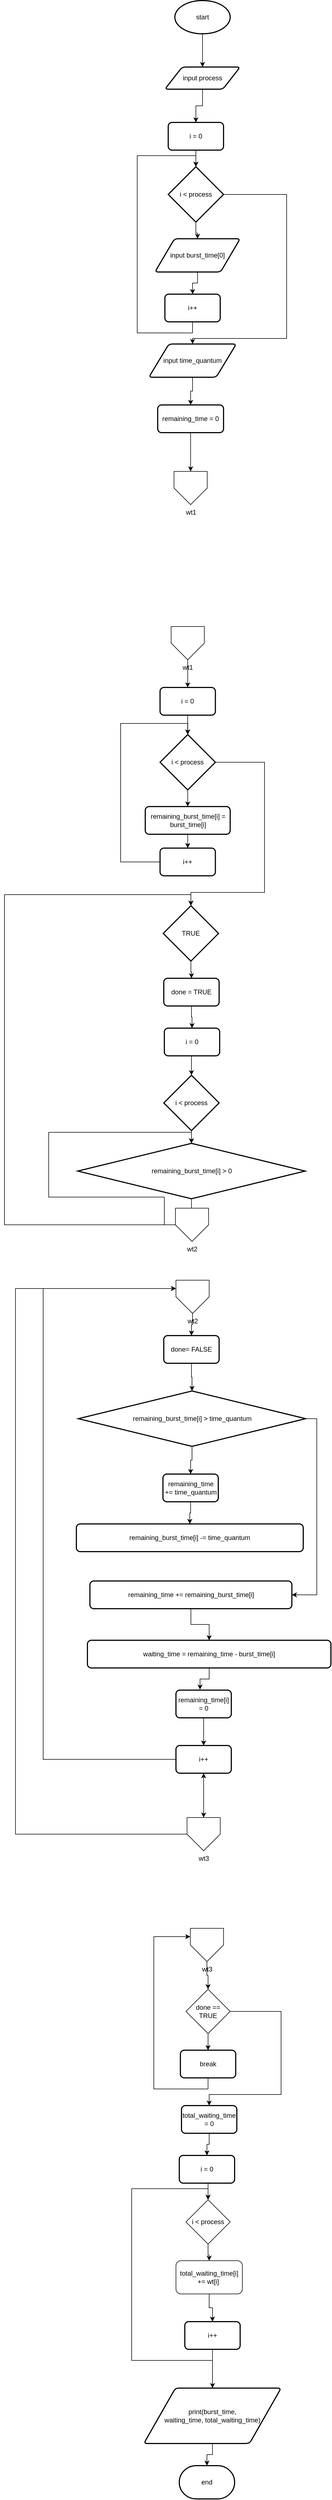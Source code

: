 <mxfile version="14.5.1" type="device"><diagram id="0vxmlomds78muQNmwYph" name="Page-1"><mxGraphModel dx="1002" dy="581" grid="1" gridSize="10" guides="1" tooltips="1" connect="1" arrows="1" fold="1" page="1" pageScale="1" pageWidth="827" pageHeight="1169" math="0" shadow="0"><root><mxCell id="0"/><mxCell id="1" parent="0"/><mxCell id="oIcEl3RHWcN5RIIeBB7N-16" style="edgeStyle=orthogonalEdgeStyle;rounded=0;orthogonalLoop=1;jettySize=auto;html=1;exitX=0.5;exitY=1;exitDx=0;exitDy=0;exitPerimeter=0;entryX=0.5;entryY=0;entryDx=0;entryDy=0;" parent="1" source="oIcEl3RHWcN5RIIeBB7N-4" target="oIcEl3RHWcN5RIIeBB7N-5" edge="1"><mxGeometry relative="1" as="geometry"/></mxCell><mxCell id="oIcEl3RHWcN5RIIeBB7N-4" value="start" style="strokeWidth=2;html=1;shape=mxgraph.flowchart.start_1;whiteSpace=wrap;" parent="1" vertex="1"><mxGeometry x="378" y="70" width="100" height="60" as="geometry"/></mxCell><mxCell id="oIcEl3RHWcN5RIIeBB7N-17" style="edgeStyle=orthogonalEdgeStyle;rounded=0;orthogonalLoop=1;jettySize=auto;html=1;exitX=0.5;exitY=1;exitDx=0;exitDy=0;entryX=0.5;entryY=0;entryDx=0;entryDy=0;" parent="1" source="oIcEl3RHWcN5RIIeBB7N-5" target="oIcEl3RHWcN5RIIeBB7N-8" edge="1"><mxGeometry relative="1" as="geometry"/></mxCell><mxCell id="oIcEl3RHWcN5RIIeBB7N-5" value="input process" style="shape=parallelogram;html=1;strokeWidth=2;perimeter=parallelogramPerimeter;whiteSpace=wrap;rounded=1;arcSize=12;size=0.23;" parent="1" vertex="1"><mxGeometry x="360" y="190" width="136" height="40" as="geometry"/></mxCell><mxCell id="oIcEl3RHWcN5RIIeBB7N-23" style="edgeStyle=orthogonalEdgeStyle;rounded=0;orthogonalLoop=1;jettySize=auto;html=1;exitX=0.5;exitY=1;exitDx=0;exitDy=0;entryX=0.5;entryY=0;entryDx=0;entryDy=0;" parent="1" source="oIcEl3RHWcN5RIIeBB7N-6" target="oIcEl3RHWcN5RIIeBB7N-9" edge="1"><mxGeometry relative="1" as="geometry"/></mxCell><mxCell id="oIcEl3RHWcN5RIIeBB7N-6" value="input burst_time[0]" style="shape=parallelogram;html=1;strokeWidth=2;perimeter=parallelogramPerimeter;whiteSpace=wrap;rounded=1;arcSize=12;size=0.23;" parent="1" vertex="1"><mxGeometry x="342" y="500" width="154" height="60" as="geometry"/></mxCell><mxCell id="oIcEl3RHWcN5RIIeBB7N-20" style="edgeStyle=orthogonalEdgeStyle;rounded=0;orthogonalLoop=1;jettySize=auto;html=1;exitX=0.5;exitY=1;exitDx=0;exitDy=0;exitPerimeter=0;" parent="1" source="oIcEl3RHWcN5RIIeBB7N-7" target="oIcEl3RHWcN5RIIeBB7N-6" edge="1"><mxGeometry relative="1" as="geometry"/></mxCell><mxCell id="oIcEl3RHWcN5RIIeBB7N-28" style="edgeStyle=orthogonalEdgeStyle;rounded=0;orthogonalLoop=1;jettySize=auto;html=1;exitX=1;exitY=0.5;exitDx=0;exitDy=0;exitPerimeter=0;entryX=0.5;entryY=0;entryDx=0;entryDy=0;" parent="1" source="oIcEl3RHWcN5RIIeBB7N-7" target="oIcEl3RHWcN5RIIeBB7N-10" edge="1"><mxGeometry relative="1" as="geometry"><Array as="points"><mxPoint x="580" y="420"/><mxPoint x="580" y="680"/><mxPoint x="410" y="680"/></Array></mxGeometry></mxCell><mxCell id="oIcEl3RHWcN5RIIeBB7N-7" value="i &amp;lt; process" style="strokeWidth=2;html=1;shape=mxgraph.flowchart.decision;whiteSpace=wrap;" parent="1" vertex="1"><mxGeometry x="366" y="370" width="100" height="100" as="geometry"/></mxCell><mxCell id="oIcEl3RHWcN5RIIeBB7N-18" style="edgeStyle=orthogonalEdgeStyle;rounded=0;orthogonalLoop=1;jettySize=auto;html=1;exitX=0.5;exitY=1;exitDx=0;exitDy=0;entryX=0.5;entryY=0;entryDx=0;entryDy=0;entryPerimeter=0;" parent="1" source="oIcEl3RHWcN5RIIeBB7N-8" target="oIcEl3RHWcN5RIIeBB7N-7" edge="1"><mxGeometry relative="1" as="geometry"/></mxCell><mxCell id="oIcEl3RHWcN5RIIeBB7N-8" value="i = 0" style="rounded=1;whiteSpace=wrap;html=1;absoluteArcSize=1;arcSize=14;strokeWidth=2;" parent="1" vertex="1"><mxGeometry x="366" y="290" width="100" height="50" as="geometry"/></mxCell><mxCell id="oIcEl3RHWcN5RIIeBB7N-24" style="edgeStyle=orthogonalEdgeStyle;rounded=0;orthogonalLoop=1;jettySize=auto;html=1;exitX=0.5;exitY=1;exitDx=0;exitDy=0;entryX=0.5;entryY=0;entryDx=0;entryDy=0;entryPerimeter=0;" parent="1" source="oIcEl3RHWcN5RIIeBB7N-9" target="oIcEl3RHWcN5RIIeBB7N-7" edge="1"><mxGeometry relative="1" as="geometry"><Array as="points"><mxPoint x="410" y="670"/><mxPoint x="310" y="670"/><mxPoint x="310" y="350"/><mxPoint x="416" y="350"/></Array></mxGeometry></mxCell><mxCell id="oIcEl3RHWcN5RIIeBB7N-9" value="i++" style="rounded=1;whiteSpace=wrap;html=1;absoluteArcSize=1;arcSize=14;strokeWidth=2;" parent="1" vertex="1"><mxGeometry x="360" y="600" width="100" height="50" as="geometry"/></mxCell><mxCell id="oIcEl3RHWcN5RIIeBB7N-26" style="edgeStyle=orthogonalEdgeStyle;rounded=0;orthogonalLoop=1;jettySize=auto;html=1;exitX=0.5;exitY=1;exitDx=0;exitDy=0;entryX=0.5;entryY=0;entryDx=0;entryDy=0;" parent="1" source="oIcEl3RHWcN5RIIeBB7N-10" target="oIcEl3RHWcN5RIIeBB7N-11" edge="1"><mxGeometry relative="1" as="geometry"/></mxCell><mxCell id="oIcEl3RHWcN5RIIeBB7N-10" value="input time_quantum" style="shape=parallelogram;html=1;strokeWidth=2;perimeter=parallelogramPerimeter;whiteSpace=wrap;rounded=1;arcSize=12;size=0.23;" parent="1" vertex="1"><mxGeometry x="331" y="690" width="158" height="60" as="geometry"/></mxCell><mxCell id="oIcEl3RHWcN5RIIeBB7N-27" style="edgeStyle=orthogonalEdgeStyle;rounded=0;orthogonalLoop=1;jettySize=auto;html=1;exitX=0.5;exitY=1;exitDx=0;exitDy=0;entryX=0.5;entryY=0;entryDx=0;entryDy=0;" parent="1" source="oIcEl3RHWcN5RIIeBB7N-11" target="oIcEl3RHWcN5RIIeBB7N-12" edge="1"><mxGeometry relative="1" as="geometry"/></mxCell><mxCell id="oIcEl3RHWcN5RIIeBB7N-11" value="remaining_time = 0" style="rounded=1;whiteSpace=wrap;html=1;absoluteArcSize=1;arcSize=14;strokeWidth=2;" parent="1" vertex="1"><mxGeometry x="347" y="800" width="119" height="50" as="geometry"/></mxCell><mxCell id="oIcEl3RHWcN5RIIeBB7N-12" value="wt1&lt;br&gt;" style="verticalLabelPosition=bottom;verticalAlign=top;html=1;shape=offPageConnector;rounded=0;size=0.5;" parent="1" vertex="1"><mxGeometry x="376.5" y="920" width="60" height="60" as="geometry"/></mxCell><mxCell id="oIcEl3RHWcN5RIIeBB7N-41" style="edgeStyle=orthogonalEdgeStyle;rounded=0;orthogonalLoop=1;jettySize=auto;html=1;exitX=0.5;exitY=1;exitDx=0;exitDy=0;entryX=0.5;entryY=0;entryDx=0;entryDy=0;" parent="1" source="oIcEl3RHWcN5RIIeBB7N-15" target="oIcEl3RHWcN5RIIeBB7N-38" edge="1"><mxGeometry relative="1" as="geometry"/></mxCell><mxCell id="oIcEl3RHWcN5RIIeBB7N-15" value="wt1" style="verticalLabelPosition=bottom;verticalAlign=top;html=1;shape=offPageConnector;rounded=0;size=0.5;" parent="1" vertex="1"><mxGeometry x="371.25" y="1200" width="60" height="60" as="geometry"/></mxCell><mxCell id="oIcEl3RHWcN5RIIeBB7N-34" style="edgeStyle=orthogonalEdgeStyle;rounded=0;orthogonalLoop=1;jettySize=auto;html=1;exitX=0.5;exitY=1;exitDx=0;exitDy=0;exitPerimeter=0;" parent="1" source="oIcEl3RHWcN5RIIeBB7N-29" target="oIcEl3RHWcN5RIIeBB7N-31" edge="1"><mxGeometry relative="1" as="geometry"/></mxCell><mxCell id="oIcEl3RHWcN5RIIeBB7N-29" value="TRUE" style="strokeWidth=2;html=1;shape=mxgraph.flowchart.decision;whiteSpace=wrap;" parent="1" vertex="1"><mxGeometry x="357" y="1704" width="100" height="100" as="geometry"/></mxCell><mxCell id="oIcEl3RHWcN5RIIeBB7N-35" style="edgeStyle=orthogonalEdgeStyle;rounded=0;orthogonalLoop=1;jettySize=auto;html=1;exitX=0.5;exitY=1;exitDx=0;exitDy=0;" parent="1" source="oIcEl3RHWcN5RIIeBB7N-31" target="oIcEl3RHWcN5RIIeBB7N-33" edge="1"><mxGeometry relative="1" as="geometry"/></mxCell><mxCell id="oIcEl3RHWcN5RIIeBB7N-31" value="done = TRUE" style="rounded=1;whiteSpace=wrap;html=1;absoluteArcSize=1;arcSize=14;strokeWidth=2;" parent="1" vertex="1"><mxGeometry x="358" y="1835" width="100" height="50" as="geometry"/></mxCell><mxCell id="oIcEl3RHWcN5RIIeBB7N-48" style="edgeStyle=orthogonalEdgeStyle;rounded=0;orthogonalLoop=1;jettySize=auto;html=1;exitX=0.5;exitY=1;exitDx=0;exitDy=0;exitPerimeter=0;entryX=0.5;entryY=0;entryDx=0;entryDy=0;entryPerimeter=0;" parent="1" source="oIcEl3RHWcN5RIIeBB7N-32" target="oIcEl3RHWcN5RIIeBB7N-36" edge="1"><mxGeometry relative="1" as="geometry"/></mxCell><mxCell id="oIcEl3RHWcN5RIIeBB7N-32" value="i &amp;lt; process" style="strokeWidth=2;html=1;shape=mxgraph.flowchart.decision;whiteSpace=wrap;" parent="1" vertex="1"><mxGeometry x="358" y="2010" width="100" height="100" as="geometry"/></mxCell><mxCell id="oIcEl3RHWcN5RIIeBB7N-47" style="edgeStyle=orthogonalEdgeStyle;rounded=0;orthogonalLoop=1;jettySize=auto;html=1;exitX=0.5;exitY=1;exitDx=0;exitDy=0;entryX=0.5;entryY=0;entryDx=0;entryDy=0;entryPerimeter=0;" parent="1" source="oIcEl3RHWcN5RIIeBB7N-33" target="oIcEl3RHWcN5RIIeBB7N-32" edge="1"><mxGeometry relative="1" as="geometry"/></mxCell><mxCell id="oIcEl3RHWcN5RIIeBB7N-33" value="i = 0" style="rounded=1;whiteSpace=wrap;html=1;absoluteArcSize=1;arcSize=14;strokeWidth=2;" parent="1" vertex="1"><mxGeometry x="359" y="1925" width="100" height="50" as="geometry"/></mxCell><mxCell id="oIcEl3RHWcN5RIIeBB7N-59" style="edgeStyle=orthogonalEdgeStyle;rounded=0;orthogonalLoop=1;jettySize=auto;html=1;exitX=0.5;exitY=1;exitDx=0;exitDy=0;exitPerimeter=0;" parent="1" source="oIcEl3RHWcN5RIIeBB7N-36" target="oIcEl3RHWcN5RIIeBB7N-49" edge="1"><mxGeometry relative="1" as="geometry"/></mxCell><mxCell id="oIcEl3RHWcN5RIIeBB7N-36" value="remaining_burst_time[i] &amp;gt; 0" style="strokeWidth=2;html=1;shape=mxgraph.flowchart.decision;whiteSpace=wrap;" parent="1" vertex="1"><mxGeometry x="202.5" y="2133" width="411" height="100" as="geometry"/></mxCell><mxCell id="oIcEl3RHWcN5RIIeBB7N-43" style="edgeStyle=orthogonalEdgeStyle;rounded=0;orthogonalLoop=1;jettySize=auto;html=1;exitX=0.5;exitY=1;exitDx=0;exitDy=0;exitPerimeter=0;entryX=0.5;entryY=0;entryDx=0;entryDy=0;" parent="1" source="oIcEl3RHWcN5RIIeBB7N-37" target="oIcEl3RHWcN5RIIeBB7N-40" edge="1"><mxGeometry relative="1" as="geometry"/></mxCell><mxCell id="oIcEl3RHWcN5RIIeBB7N-46" style="edgeStyle=orthogonalEdgeStyle;rounded=0;orthogonalLoop=1;jettySize=auto;html=1;exitX=1;exitY=0.5;exitDx=0;exitDy=0;exitPerimeter=0;entryX=0.5;entryY=0;entryDx=0;entryDy=0;entryPerimeter=0;" parent="1" source="oIcEl3RHWcN5RIIeBB7N-37" target="oIcEl3RHWcN5RIIeBB7N-29" edge="1"><mxGeometry relative="1" as="geometry"><Array as="points"><mxPoint x="540" y="1445"/><mxPoint x="540" y="1680"/><mxPoint x="407" y="1680"/></Array></mxGeometry></mxCell><mxCell id="oIcEl3RHWcN5RIIeBB7N-37" value="i &amp;lt; process" style="strokeWidth=2;html=1;shape=mxgraph.flowchart.decision;whiteSpace=wrap;" parent="1" vertex="1"><mxGeometry x="351.25" y="1395" width="100" height="100" as="geometry"/></mxCell><mxCell id="oIcEl3RHWcN5RIIeBB7N-42" style="edgeStyle=orthogonalEdgeStyle;rounded=0;orthogonalLoop=1;jettySize=auto;html=1;exitX=0.5;exitY=1;exitDx=0;exitDy=0;entryX=0.5;entryY=0;entryDx=0;entryDy=0;entryPerimeter=0;" parent="1" source="oIcEl3RHWcN5RIIeBB7N-38" target="oIcEl3RHWcN5RIIeBB7N-37" edge="1"><mxGeometry relative="1" as="geometry"/></mxCell><mxCell id="oIcEl3RHWcN5RIIeBB7N-38" value="i = 0" style="rounded=1;whiteSpace=wrap;html=1;absoluteArcSize=1;arcSize=14;strokeWidth=2;" parent="1" vertex="1"><mxGeometry x="351.25" y="1310" width="100" height="50" as="geometry"/></mxCell><mxCell id="oIcEl3RHWcN5RIIeBB7N-45" style="edgeStyle=orthogonalEdgeStyle;rounded=0;orthogonalLoop=1;jettySize=auto;html=1;exitX=0;exitY=0.5;exitDx=0;exitDy=0;entryX=0.5;entryY=0;entryDx=0;entryDy=0;entryPerimeter=0;" parent="1" source="oIcEl3RHWcN5RIIeBB7N-39" target="oIcEl3RHWcN5RIIeBB7N-37" edge="1"><mxGeometry relative="1" as="geometry"><Array as="points"><mxPoint x="280" y="1625"/><mxPoint x="280" y="1375"/><mxPoint x="401" y="1375"/></Array></mxGeometry></mxCell><mxCell id="oIcEl3RHWcN5RIIeBB7N-39" value="i++" style="rounded=1;whiteSpace=wrap;html=1;absoluteArcSize=1;arcSize=14;strokeWidth=2;" parent="1" vertex="1"><mxGeometry x="351.25" y="1600" width="100" height="50" as="geometry"/></mxCell><mxCell id="oIcEl3RHWcN5RIIeBB7N-44" style="edgeStyle=orthogonalEdgeStyle;rounded=0;orthogonalLoop=1;jettySize=auto;html=1;exitX=0.5;exitY=1;exitDx=0;exitDy=0;entryX=0.5;entryY=0;entryDx=0;entryDy=0;" parent="1" source="oIcEl3RHWcN5RIIeBB7N-40" target="oIcEl3RHWcN5RIIeBB7N-39" edge="1"><mxGeometry relative="1" as="geometry"/></mxCell><mxCell id="oIcEl3RHWcN5RIIeBB7N-40" value="remaining_burst_time[i] = burst_time[i]" style="rounded=1;whiteSpace=wrap;html=1;absoluteArcSize=1;arcSize=14;strokeWidth=2;" parent="1" vertex="1"><mxGeometry x="324.5" y="1525" width="153.5" height="50" as="geometry"/></mxCell><mxCell id="oIcEl3RHWcN5RIIeBB7N-60" style="edgeStyle=orthogonalEdgeStyle;rounded=0;orthogonalLoop=1;jettySize=auto;html=1;exitX=0;exitY=0.5;exitDx=0;exitDy=0;entryX=0.5;entryY=0;entryDx=0;entryDy=0;entryPerimeter=0;" parent="1" source="oIcEl3RHWcN5RIIeBB7N-49" target="oIcEl3RHWcN5RIIeBB7N-36" edge="1"><mxGeometry relative="1" as="geometry"><Array as="points"><mxPoint x="359" y="2280"/><mxPoint x="359" y="2230"/><mxPoint x="150" y="2230"/><mxPoint x="150" y="2113"/><mxPoint x="408" y="2113"/></Array></mxGeometry></mxCell><mxCell id="oIcEl3RHWcN5RIIeBB7N-68" style="edgeStyle=orthogonalEdgeStyle;rounded=0;orthogonalLoop=1;jettySize=auto;html=1;exitX=0;exitY=0.5;exitDx=0;exitDy=0;entryX=0.5;entryY=0;entryDx=0;entryDy=0;entryPerimeter=0;" parent="1" source="oIcEl3RHWcN5RIIeBB7N-49" target="oIcEl3RHWcN5RIIeBB7N-29" edge="1"><mxGeometry relative="1" as="geometry"><Array as="points"><mxPoint x="70" y="2280"/><mxPoint x="70" y="1684"/><mxPoint x="407" y="1684"/></Array></mxGeometry></mxCell><mxCell id="oIcEl3RHWcN5RIIeBB7N-49" value="wt2" style="verticalLabelPosition=bottom;verticalAlign=top;html=1;shape=offPageConnector;rounded=0;size=0.5;" parent="1" vertex="1"><mxGeometry x="379" y="2250" width="60" height="60" as="geometry"/></mxCell><mxCell id="oIcEl3RHWcN5RIIeBB7N-61" style="edgeStyle=orthogonalEdgeStyle;rounded=0;orthogonalLoop=1;jettySize=auto;html=1;exitX=0.5;exitY=1;exitDx=0;exitDy=0;entryX=0.5;entryY=0;entryDx=0;entryDy=0;" parent="1" source="oIcEl3RHWcN5RIIeBB7N-51" target="oIcEl3RHWcN5RIIeBB7N-52" edge="1"><mxGeometry relative="1" as="geometry"/></mxCell><mxCell id="oIcEl3RHWcN5RIIeBB7N-51" value="wt2" style="verticalLabelPosition=bottom;verticalAlign=top;html=1;shape=offPageConnector;rounded=0;size=0.5;" parent="1" vertex="1"><mxGeometry x="380" y="2380" width="60" height="60" as="geometry"/></mxCell><mxCell id="oIcEl3RHWcN5RIIeBB7N-62" style="edgeStyle=orthogonalEdgeStyle;rounded=0;orthogonalLoop=1;jettySize=auto;html=1;exitX=0.5;exitY=1;exitDx=0;exitDy=0;entryX=0.5;entryY=0;entryDx=0;entryDy=0;entryPerimeter=0;" parent="1" source="oIcEl3RHWcN5RIIeBB7N-52" target="oIcEl3RHWcN5RIIeBB7N-53" edge="1"><mxGeometry relative="1" as="geometry"/></mxCell><mxCell id="oIcEl3RHWcN5RIIeBB7N-52" value="done= FALSE" style="rounded=1;whiteSpace=wrap;html=1;absoluteArcSize=1;arcSize=14;strokeWidth=2;" parent="1" vertex="1"><mxGeometry x="358" y="2480" width="100" height="50" as="geometry"/></mxCell><mxCell id="oIcEl3RHWcN5RIIeBB7N-63" style="edgeStyle=orthogonalEdgeStyle;rounded=0;orthogonalLoop=1;jettySize=auto;html=1;exitX=0.5;exitY=1;exitDx=0;exitDy=0;exitPerimeter=0;entryX=0.5;entryY=0;entryDx=0;entryDy=0;" parent="1" source="oIcEl3RHWcN5RIIeBB7N-53" target="oIcEl3RHWcN5RIIeBB7N-54" edge="1"><mxGeometry relative="1" as="geometry"/></mxCell><mxCell id="oIcEl3RHWcN5RIIeBB7N-65" style="edgeStyle=orthogonalEdgeStyle;rounded=0;orthogonalLoop=1;jettySize=auto;html=1;exitX=1;exitY=0.5;exitDx=0;exitDy=0;exitPerimeter=0;entryX=1;entryY=0.5;entryDx=0;entryDy=0;" parent="1" source="oIcEl3RHWcN5RIIeBB7N-53" target="oIcEl3RHWcN5RIIeBB7N-56" edge="1"><mxGeometry relative="1" as="geometry"/></mxCell><mxCell id="oIcEl3RHWcN5RIIeBB7N-53" value="remaining_burst_time[i] &amp;gt; time_quantum" style="strokeWidth=2;html=1;shape=mxgraph.flowchart.decision;whiteSpace=wrap;" parent="1" vertex="1"><mxGeometry x="203.5" y="2580" width="411" height="100" as="geometry"/></mxCell><mxCell id="oIcEl3RHWcN5RIIeBB7N-64" style="edgeStyle=orthogonalEdgeStyle;rounded=0;orthogonalLoop=1;jettySize=auto;html=1;exitX=0.5;exitY=1;exitDx=0;exitDy=0;entryX=0.5;entryY=0;entryDx=0;entryDy=0;" parent="1" source="oIcEl3RHWcN5RIIeBB7N-54" target="oIcEl3RHWcN5RIIeBB7N-55" edge="1"><mxGeometry relative="1" as="geometry"/></mxCell><mxCell id="oIcEl3RHWcN5RIIeBB7N-54" value="remaining_time += time_quantum" style="rounded=1;whiteSpace=wrap;html=1;absoluteArcSize=1;arcSize=14;strokeWidth=2;" parent="1" vertex="1"><mxGeometry x="356.5" y="2730" width="100" height="50" as="geometry"/></mxCell><mxCell id="oIcEl3RHWcN5RIIeBB7N-55" value="remaining_burst_time[i] -= time_quantum" style="rounded=1;whiteSpace=wrap;html=1;absoluteArcSize=1;arcSize=14;strokeWidth=2;" parent="1" vertex="1"><mxGeometry x="200" y="2820" width="410" height="50" as="geometry"/></mxCell><mxCell id="oIcEl3RHWcN5RIIeBB7N-66" style="edgeStyle=orthogonalEdgeStyle;rounded=0;orthogonalLoop=1;jettySize=auto;html=1;exitX=0.5;exitY=1;exitDx=0;exitDy=0;" parent="1" source="oIcEl3RHWcN5RIIeBB7N-56" target="oIcEl3RHWcN5RIIeBB7N-57" edge="1"><mxGeometry relative="1" as="geometry"/></mxCell><mxCell id="oIcEl3RHWcN5RIIeBB7N-56" value="remaining_time += remaining_burst_time[i]" style="rounded=1;whiteSpace=wrap;html=1;absoluteArcSize=1;arcSize=14;strokeWidth=2;" parent="1" vertex="1"><mxGeometry x="224.5" y="2923" width="365" height="50" as="geometry"/></mxCell><mxCell id="oIcEl3RHWcN5RIIeBB7N-67" style="edgeStyle=orthogonalEdgeStyle;rounded=0;orthogonalLoop=1;jettySize=auto;html=1;exitX=0.5;exitY=1;exitDx=0;exitDy=0;entryX=0.435;entryY=-0.02;entryDx=0;entryDy=0;entryPerimeter=0;" parent="1" source="oIcEl3RHWcN5RIIeBB7N-57" target="oIcEl3RHWcN5RIIeBB7N-58" edge="1"><mxGeometry relative="1" as="geometry"/></mxCell><mxCell id="oIcEl3RHWcN5RIIeBB7N-57" value="waiting_time = remaining_time - burst_time[i]" style="rounded=1;whiteSpace=wrap;html=1;absoluteArcSize=1;arcSize=14;strokeWidth=2;" parent="1" vertex="1"><mxGeometry x="220" y="3030" width="440" height="50" as="geometry"/></mxCell><mxCell id="oIcEl3RHWcN5RIIeBB7N-70" style="edgeStyle=orthogonalEdgeStyle;rounded=0;orthogonalLoop=1;jettySize=auto;html=1;exitX=0.5;exitY=1;exitDx=0;exitDy=0;entryX=0.5;entryY=0;entryDx=0;entryDy=0;" parent="1" source="oIcEl3RHWcN5RIIeBB7N-58" target="oIcEl3RHWcN5RIIeBB7N-69" edge="1"><mxGeometry relative="1" as="geometry"/></mxCell><mxCell id="oIcEl3RHWcN5RIIeBB7N-58" value="remaining_time[i] = 0" style="rounded=1;whiteSpace=wrap;html=1;absoluteArcSize=1;arcSize=14;strokeWidth=2;" parent="1" vertex="1"><mxGeometry x="380" y="3120" width="100" height="50" as="geometry"/></mxCell><mxCell id="oIcEl3RHWcN5RIIeBB7N-71" style="edgeStyle=orthogonalEdgeStyle;rounded=0;orthogonalLoop=1;jettySize=auto;html=1;exitX=0;exitY=0.5;exitDx=0;exitDy=0;entryX=0;entryY=0.25;entryDx=0;entryDy=0;" parent="1" source="oIcEl3RHWcN5RIIeBB7N-69" target="oIcEl3RHWcN5RIIeBB7N-51" edge="1"><mxGeometry relative="1" as="geometry"><Array as="points"><mxPoint x="140" y="3245"/><mxPoint x="140" y="2395"/></Array></mxGeometry></mxCell><mxCell id="oIcEl3RHWcN5RIIeBB7N-73" style="edgeStyle=orthogonalEdgeStyle;rounded=0;orthogonalLoop=1;jettySize=auto;html=1;exitX=0.5;exitY=1;exitDx=0;exitDy=0;" parent="1" source="oIcEl3RHWcN5RIIeBB7N-69" edge="1"><mxGeometry relative="1" as="geometry"><mxPoint x="430" y="3350" as="targetPoint"/></mxGeometry></mxCell><mxCell id="oIcEl3RHWcN5RIIeBB7N-69" value="i++" style="rounded=1;whiteSpace=wrap;html=1;absoluteArcSize=1;arcSize=14;strokeWidth=2;" parent="1" vertex="1"><mxGeometry x="380" y="3220" width="100" height="50" as="geometry"/></mxCell><mxCell id="oIcEl3RHWcN5RIIeBB7N-75" value="" style="edgeStyle=orthogonalEdgeStyle;rounded=0;orthogonalLoop=1;jettySize=auto;html=1;exitX=0.5;exitY=0;exitDx=0;exitDy=0;" parent="1" source="oIcEl3RHWcN5RIIeBB7N-74" target="oIcEl3RHWcN5RIIeBB7N-69" edge="1"><mxGeometry relative="1" as="geometry"/></mxCell><mxCell id="6Q4HP1lovN--4ZECli5G-18" style="edgeStyle=orthogonalEdgeStyle;rounded=0;orthogonalLoop=1;jettySize=auto;html=1;exitX=0;exitY=0.5;exitDx=0;exitDy=0;entryX=0;entryY=0.25;entryDx=0;entryDy=0;" edge="1" parent="1" source="oIcEl3RHWcN5RIIeBB7N-74" target="oIcEl3RHWcN5RIIeBB7N-51"><mxGeometry relative="1" as="geometry"><Array as="points"><mxPoint x="90" y="3380"/><mxPoint x="90" y="2395"/></Array></mxGeometry></mxCell><mxCell id="oIcEl3RHWcN5RIIeBB7N-74" value="wt3" style="verticalLabelPosition=bottom;verticalAlign=top;html=1;shape=offPageConnector;rounded=0;size=0.5;" parent="1" vertex="1"><mxGeometry x="400" y="3350" width="60" height="60" as="geometry"/></mxCell><mxCell id="6Q4HP1lovN--4ZECli5G-3" style="edgeStyle=orthogonalEdgeStyle;rounded=0;orthogonalLoop=1;jettySize=auto;html=1;exitX=0.5;exitY=1;exitDx=0;exitDy=0;entryX=0.5;entryY=0;entryDx=0;entryDy=0;" edge="1" parent="1" source="oIcEl3RHWcN5RIIeBB7N-76" target="6Q4HP1lovN--4ZECli5G-1"><mxGeometry relative="1" as="geometry"/></mxCell><mxCell id="oIcEl3RHWcN5RIIeBB7N-76" value="wt3" style="verticalLabelPosition=bottom;verticalAlign=top;html=1;shape=offPageConnector;rounded=0;size=0.5;" parent="1" vertex="1"><mxGeometry x="406" y="3550" width="60" height="60" as="geometry"/></mxCell><mxCell id="6Q4HP1lovN--4ZECli5G-4" style="edgeStyle=orthogonalEdgeStyle;rounded=0;orthogonalLoop=1;jettySize=auto;html=1;exitX=0.5;exitY=1;exitDx=0;exitDy=0;entryX=0.5;entryY=0;entryDx=0;entryDy=0;" edge="1" parent="1" source="6Q4HP1lovN--4ZECli5G-1" target="6Q4HP1lovN--4ZECli5G-2"><mxGeometry relative="1" as="geometry"/></mxCell><mxCell id="6Q4HP1lovN--4ZECli5G-19" style="edgeStyle=orthogonalEdgeStyle;rounded=0;orthogonalLoop=1;jettySize=auto;html=1;exitX=1;exitY=0.5;exitDx=0;exitDy=0;entryX=0.5;entryY=0;entryDx=0;entryDy=0;" edge="1" parent="1" source="6Q4HP1lovN--4ZECli5G-1" target="6Q4HP1lovN--4ZECli5G-11"><mxGeometry relative="1" as="geometry"><Array as="points"><mxPoint x="570" y="3700"/><mxPoint x="570" y="3850"/><mxPoint x="440" y="3850"/></Array></mxGeometry></mxCell><mxCell id="6Q4HP1lovN--4ZECli5G-1" value="done == TRUE" style="rhombus;whiteSpace=wrap;html=1;" vertex="1" parent="1"><mxGeometry x="398" y="3660" width="80" height="80" as="geometry"/></mxCell><mxCell id="6Q4HP1lovN--4ZECli5G-17" style="edgeStyle=orthogonalEdgeStyle;rounded=0;orthogonalLoop=1;jettySize=auto;html=1;exitX=0.5;exitY=1;exitDx=0;exitDy=0;entryX=0;entryY=0.25;entryDx=0;entryDy=0;" edge="1" parent="1" source="6Q4HP1lovN--4ZECli5G-2" target="oIcEl3RHWcN5RIIeBB7N-76"><mxGeometry relative="1" as="geometry"><Array as="points"><mxPoint x="438" y="3840"/><mxPoint x="340" y="3840"/><mxPoint x="340" y="3565"/></Array></mxGeometry></mxCell><mxCell id="6Q4HP1lovN--4ZECli5G-2" value="break" style="rounded=1;whiteSpace=wrap;html=1;absoluteArcSize=1;arcSize=14;strokeWidth=2;" vertex="1" parent="1"><mxGeometry x="388" y="3770" width="100" height="50" as="geometry"/></mxCell><mxCell id="6Q4HP1lovN--4ZECli5G-14" style="edgeStyle=orthogonalEdgeStyle;rounded=0;orthogonalLoop=1;jettySize=auto;html=1;exitX=0.5;exitY=1;exitDx=0;exitDy=0;entryX=0.5;entryY=0;entryDx=0;entryDy=0;" edge="1" parent="1" source="6Q4HP1lovN--4ZECli5G-6" target="6Q4HP1lovN--4ZECli5G-7"><mxGeometry relative="1" as="geometry"/></mxCell><mxCell id="6Q4HP1lovN--4ZECli5G-6" value="i = 0" style="rounded=1;whiteSpace=wrap;html=1;absoluteArcSize=1;arcSize=14;strokeWidth=2;" vertex="1" parent="1"><mxGeometry x="386" y="3960" width="100" height="50" as="geometry"/></mxCell><mxCell id="6Q4HP1lovN--4ZECli5G-15" style="edgeStyle=orthogonalEdgeStyle;rounded=0;orthogonalLoop=1;jettySize=auto;html=1;exitX=0.5;exitY=1;exitDx=0;exitDy=0;" edge="1" parent="1" source="6Q4HP1lovN--4ZECli5G-7" target="6Q4HP1lovN--4ZECli5G-9"><mxGeometry relative="1" as="geometry"/></mxCell><mxCell id="6Q4HP1lovN--4ZECli5G-7" value="i &amp;lt; process" style="rhombus;whiteSpace=wrap;html=1;" vertex="1" parent="1"><mxGeometry x="398" y="4040" width="80" height="80" as="geometry"/></mxCell><mxCell id="6Q4HP1lovN--4ZECli5G-20" style="edgeStyle=orthogonalEdgeStyle;rounded=0;orthogonalLoop=1;jettySize=auto;html=1;exitX=0.5;exitY=1;exitDx=0;exitDy=0;entryX=0.5;entryY=0;entryDx=0;entryDy=0;" edge="1" parent="1" source="6Q4HP1lovN--4ZECli5G-8" target="6Q4HP1lovN--4ZECli5G-7"><mxGeometry relative="1" as="geometry"><Array as="points"><mxPoint x="446" y="4330"/><mxPoint x="300" y="4330"/><mxPoint x="300" y="4020"/><mxPoint x="438" y="4020"/></Array></mxGeometry></mxCell><mxCell id="6Q4HP1lovN--4ZECli5G-24" style="edgeStyle=orthogonalEdgeStyle;rounded=0;orthogonalLoop=1;jettySize=auto;html=1;exitX=0.5;exitY=1;exitDx=0;exitDy=0;entryX=0.5;entryY=0;entryDx=0;entryDy=0;" edge="1" parent="1" source="6Q4HP1lovN--4ZECli5G-8" target="6Q4HP1lovN--4ZECli5G-23"><mxGeometry relative="1" as="geometry"/></mxCell><mxCell id="6Q4HP1lovN--4ZECli5G-8" value="i++" style="rounded=1;whiteSpace=wrap;html=1;absoluteArcSize=1;arcSize=14;strokeWidth=2;" vertex="1" parent="1"><mxGeometry x="396" y="4260" width="100" height="50" as="geometry"/></mxCell><mxCell id="6Q4HP1lovN--4ZECli5G-16" style="edgeStyle=orthogonalEdgeStyle;rounded=0;orthogonalLoop=1;jettySize=auto;html=1;exitX=0.5;exitY=1;exitDx=0;exitDy=0;entryX=0.5;entryY=0;entryDx=0;entryDy=0;" edge="1" parent="1" source="6Q4HP1lovN--4ZECli5G-9" target="6Q4HP1lovN--4ZECli5G-8"><mxGeometry relative="1" as="geometry"/></mxCell><mxCell id="6Q4HP1lovN--4ZECli5G-9" value="total_waiting_time[i] += wt[i]&amp;nbsp;" style="rounded=1;whiteSpace=wrap;html=1;" vertex="1" parent="1"><mxGeometry x="380" y="4150" width="120" height="60" as="geometry"/></mxCell><mxCell id="6Q4HP1lovN--4ZECli5G-13" style="edgeStyle=orthogonalEdgeStyle;rounded=0;orthogonalLoop=1;jettySize=auto;html=1;exitX=0.5;exitY=1;exitDx=0;exitDy=0;" edge="1" parent="1" source="6Q4HP1lovN--4ZECli5G-11" target="6Q4HP1lovN--4ZECli5G-6"><mxGeometry relative="1" as="geometry"/></mxCell><mxCell id="6Q4HP1lovN--4ZECli5G-11" value="total_waiting_time = 0" style="rounded=1;whiteSpace=wrap;html=1;absoluteArcSize=1;arcSize=14;strokeWidth=2;" vertex="1" parent="1"><mxGeometry x="390" y="3870" width="100" height="50" as="geometry"/></mxCell><mxCell id="6Q4HP1lovN--4ZECli5G-26" style="edgeStyle=orthogonalEdgeStyle;rounded=0;orthogonalLoop=1;jettySize=auto;html=1;exitX=0.5;exitY=1;exitDx=0;exitDy=0;entryX=0.5;entryY=0;entryDx=0;entryDy=0;entryPerimeter=0;" edge="1" parent="1" source="6Q4HP1lovN--4ZECli5G-23" target="6Q4HP1lovN--4ZECli5G-25"><mxGeometry relative="1" as="geometry"/></mxCell><mxCell id="6Q4HP1lovN--4ZECli5G-23" value="print(burst_time, &lt;br&gt;waiting_time, total_waiting_time)" style="shape=parallelogram;html=1;strokeWidth=2;perimeter=parallelogramPerimeter;whiteSpace=wrap;rounded=1;arcSize=12;size=0.23;" vertex="1" parent="1"><mxGeometry x="322" y="4380" width="248" height="100" as="geometry"/></mxCell><mxCell id="6Q4HP1lovN--4ZECli5G-25" value="end" style="strokeWidth=2;html=1;shape=mxgraph.flowchart.terminator;whiteSpace=wrap;" vertex="1" parent="1"><mxGeometry x="386" y="4520" width="100" height="60" as="geometry"/></mxCell></root></mxGraphModel></diagram></mxfile>